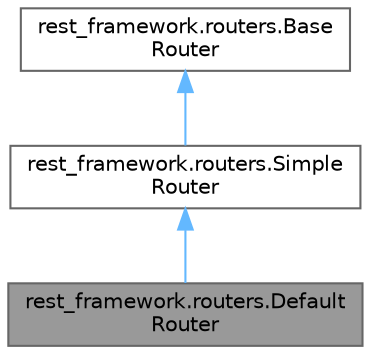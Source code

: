digraph "rest_framework.routers.DefaultRouter"
{
 // LATEX_PDF_SIZE
  bgcolor="transparent";
  edge [fontname=Helvetica,fontsize=10,labelfontname=Helvetica,labelfontsize=10];
  node [fontname=Helvetica,fontsize=10,shape=box,height=0.2,width=0.4];
  Node1 [id="Node000001",label="rest_framework.routers.Default\lRouter",height=0.2,width=0.4,color="gray40", fillcolor="grey60", style="filled", fontcolor="black",tooltip=" "];
  Node2 -> Node1 [id="edge3_Node000001_Node000002",dir="back",color="steelblue1",style="solid",tooltip=" "];
  Node2 [id="Node000002",label="rest_framework.routers.Simple\lRouter",height=0.2,width=0.4,color="gray40", fillcolor="white", style="filled",URL="$classrest__framework_1_1routers_1_1SimpleRouter.html",tooltip=" "];
  Node3 -> Node2 [id="edge4_Node000002_Node000003",dir="back",color="steelblue1",style="solid",tooltip=" "];
  Node3 [id="Node000003",label="rest_framework.routers.Base\lRouter",height=0.2,width=0.4,color="gray40", fillcolor="white", style="filled",URL="$classrest__framework_1_1routers_1_1BaseRouter.html",tooltip=" "];
}
